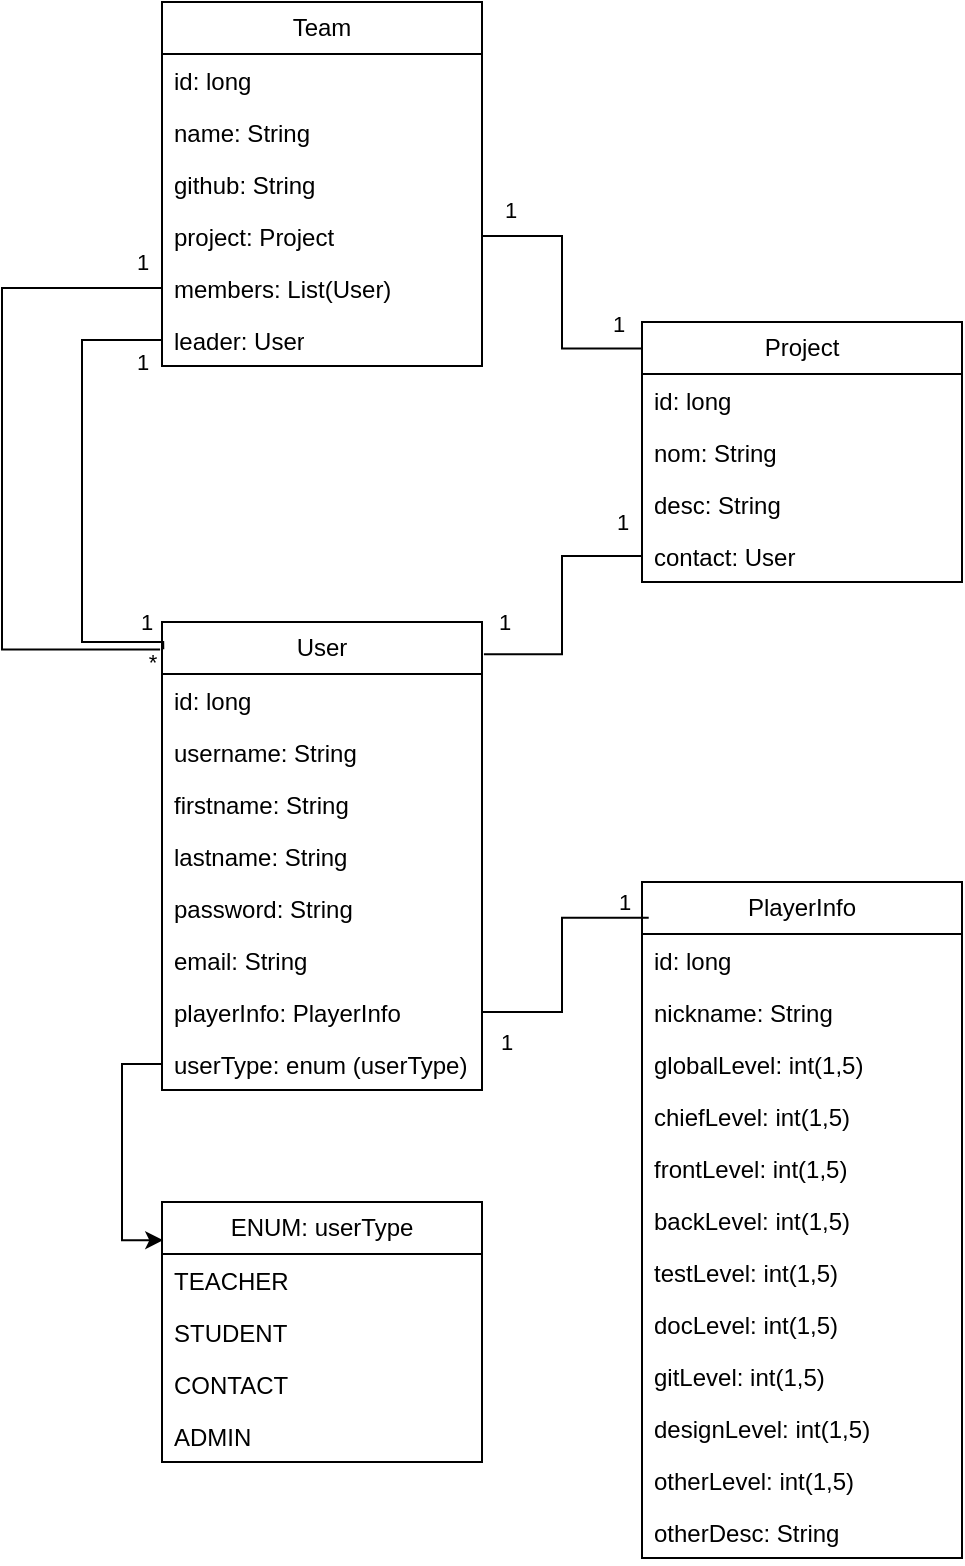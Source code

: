 <mxfile version="22.0.3" type="device">
  <diagram name="Page-1" id="gFj31YFt46eiz-XHyFsV">
    <mxGraphModel dx="400" dy="518" grid="1" gridSize="10" guides="1" tooltips="1" connect="1" arrows="1" fold="1" page="1" pageScale="1" pageWidth="1169" pageHeight="827" math="0" shadow="0">
      <root>
        <mxCell id="0" />
        <mxCell id="1" parent="0" />
        <mxCell id="IkF-GOReZKBRoiYHd8LH-1" value="User" style="swimlane;fontStyle=0;childLayout=stackLayout;horizontal=1;startSize=26;fillColor=none;horizontalStack=0;resizeParent=1;resizeParentMax=0;resizeLast=0;collapsible=1;marginBottom=0;whiteSpace=wrap;html=1;" parent="1" vertex="1">
          <mxGeometry x="424" y="335" width="160" height="234" as="geometry">
            <mxRectangle x="90" y="60" width="90" height="30" as="alternateBounds" />
          </mxGeometry>
        </mxCell>
        <mxCell id="IkF-GOReZKBRoiYHd8LH-2" value="id: long" style="text;strokeColor=none;fillColor=none;align=left;verticalAlign=top;spacingLeft=4;spacingRight=4;overflow=hidden;rotatable=0;points=[[0,0.5],[1,0.5]];portConstraint=eastwest;whiteSpace=wrap;html=1;" parent="IkF-GOReZKBRoiYHd8LH-1" vertex="1">
          <mxGeometry y="26" width="160" height="26" as="geometry" />
        </mxCell>
        <mxCell id="IkF-GOReZKBRoiYHd8LH-3" value="username: String" style="text;strokeColor=none;fillColor=none;align=left;verticalAlign=top;spacingLeft=4;spacingRight=4;overflow=hidden;rotatable=0;points=[[0,0.5],[1,0.5]];portConstraint=eastwest;whiteSpace=wrap;html=1;" parent="IkF-GOReZKBRoiYHd8LH-1" vertex="1">
          <mxGeometry y="52" width="160" height="26" as="geometry" />
        </mxCell>
        <mxCell id="IkF-GOReZKBRoiYHd8LH-4" value="firstname: String" style="text;strokeColor=none;fillColor=none;align=left;verticalAlign=top;spacingLeft=4;spacingRight=4;overflow=hidden;rotatable=0;points=[[0,0.5],[1,0.5]];portConstraint=eastwest;whiteSpace=wrap;html=1;" parent="IkF-GOReZKBRoiYHd8LH-1" vertex="1">
          <mxGeometry y="78" width="160" height="26" as="geometry" />
        </mxCell>
        <mxCell id="IkF-GOReZKBRoiYHd8LH-8" value="lastname: String" style="text;strokeColor=none;fillColor=none;align=left;verticalAlign=top;spacingLeft=4;spacingRight=4;overflow=hidden;rotatable=0;points=[[0,0.5],[1,0.5]];portConstraint=eastwest;whiteSpace=wrap;html=1;" parent="IkF-GOReZKBRoiYHd8LH-1" vertex="1">
          <mxGeometry y="104" width="160" height="26" as="geometry" />
        </mxCell>
        <mxCell id="IkF-GOReZKBRoiYHd8LH-5" value="password: String" style="text;strokeColor=none;fillColor=none;align=left;verticalAlign=top;spacingLeft=4;spacingRight=4;overflow=hidden;rotatable=0;points=[[0,0.5],[1,0.5]];portConstraint=eastwest;whiteSpace=wrap;html=1;" parent="IkF-GOReZKBRoiYHd8LH-1" vertex="1">
          <mxGeometry y="130" width="160" height="26" as="geometry" />
        </mxCell>
        <mxCell id="IkF-GOReZKBRoiYHd8LH-7" value="email: String" style="text;strokeColor=none;fillColor=none;align=left;verticalAlign=top;spacingLeft=4;spacingRight=4;overflow=hidden;rotatable=0;points=[[0,0.5],[1,0.5]];portConstraint=eastwest;whiteSpace=wrap;html=1;" parent="IkF-GOReZKBRoiYHd8LH-1" vertex="1">
          <mxGeometry y="156" width="160" height="26" as="geometry" />
        </mxCell>
        <mxCell id="IkF-GOReZKBRoiYHd8LH-6" value="playerInfo: PlayerInfo" style="text;strokeColor=none;fillColor=none;align=left;verticalAlign=top;spacingLeft=4;spacingRight=4;overflow=hidden;rotatable=0;points=[[0,0.5],[1,0.5]];portConstraint=eastwest;whiteSpace=wrap;html=1;" parent="IkF-GOReZKBRoiYHd8LH-1" vertex="1">
          <mxGeometry y="182" width="160" height="26" as="geometry" />
        </mxCell>
        <mxCell id="IkF-GOReZKBRoiYHd8LH-47" value="userType: enum (userType)" style="text;strokeColor=none;fillColor=none;align=left;verticalAlign=top;spacingLeft=4;spacingRight=4;overflow=hidden;rotatable=0;points=[[0,0.5],[1,0.5]];portConstraint=eastwest;whiteSpace=wrap;html=1;" parent="IkF-GOReZKBRoiYHd8LH-1" vertex="1">
          <mxGeometry y="208" width="160" height="26" as="geometry" />
        </mxCell>
        <mxCell id="IkF-GOReZKBRoiYHd8LH-18" value="PlayerInfo" style="swimlane;fontStyle=0;childLayout=stackLayout;horizontal=1;startSize=26;fillColor=none;horizontalStack=0;resizeParent=1;resizeParentMax=0;resizeLast=0;collapsible=1;marginBottom=0;whiteSpace=wrap;html=1;" parent="1" vertex="1">
          <mxGeometry x="664" y="465" width="160" height="338" as="geometry">
            <mxRectangle x="90" y="60" width="90" height="30" as="alternateBounds" />
          </mxGeometry>
        </mxCell>
        <mxCell id="IkF-GOReZKBRoiYHd8LH-19" value="id: long" style="text;strokeColor=none;fillColor=none;align=left;verticalAlign=top;spacingLeft=4;spacingRight=4;overflow=hidden;rotatable=0;points=[[0,0.5],[1,0.5]];portConstraint=eastwest;whiteSpace=wrap;html=1;" parent="IkF-GOReZKBRoiYHd8LH-18" vertex="1">
          <mxGeometry y="26" width="160" height="26" as="geometry" />
        </mxCell>
        <mxCell id="IkF-GOReZKBRoiYHd8LH-20" value="nickname: String" style="text;strokeColor=none;fillColor=none;align=left;verticalAlign=top;spacingLeft=4;spacingRight=4;overflow=hidden;rotatable=0;points=[[0,0.5],[1,0.5]];portConstraint=eastwest;whiteSpace=wrap;html=1;" parent="IkF-GOReZKBRoiYHd8LH-18" vertex="1">
          <mxGeometry y="52" width="160" height="26" as="geometry" />
        </mxCell>
        <mxCell id="IkF-GOReZKBRoiYHd8LH-21" value="globalLevel: int(1,5)" style="text;strokeColor=none;fillColor=none;align=left;verticalAlign=top;spacingLeft=4;spacingRight=4;overflow=hidden;rotatable=0;points=[[0,0.5],[1,0.5]];portConstraint=eastwest;whiteSpace=wrap;html=1;" parent="IkF-GOReZKBRoiYHd8LH-18" vertex="1">
          <mxGeometry y="78" width="160" height="26" as="geometry" />
        </mxCell>
        <mxCell id="IkF-GOReZKBRoiYHd8LH-22" value="chiefLevel: int(1,5)" style="text;strokeColor=none;fillColor=none;align=left;verticalAlign=top;spacingLeft=4;spacingRight=4;overflow=hidden;rotatable=0;points=[[0,0.5],[1,0.5]];portConstraint=eastwest;whiteSpace=wrap;html=1;" parent="IkF-GOReZKBRoiYHd8LH-18" vertex="1">
          <mxGeometry y="104" width="160" height="26" as="geometry" />
        </mxCell>
        <mxCell id="IkF-GOReZKBRoiYHd8LH-23" value="frontLevel: int(1,5)" style="text;strokeColor=none;fillColor=none;align=left;verticalAlign=top;spacingLeft=4;spacingRight=4;overflow=hidden;rotatable=0;points=[[0,0.5],[1,0.5]];portConstraint=eastwest;whiteSpace=wrap;html=1;" parent="IkF-GOReZKBRoiYHd8LH-18" vertex="1">
          <mxGeometry y="130" width="160" height="26" as="geometry" />
        </mxCell>
        <mxCell id="IkF-GOReZKBRoiYHd8LH-24" value="backLevel: int(1,5)" style="text;strokeColor=none;fillColor=none;align=left;verticalAlign=top;spacingLeft=4;spacingRight=4;overflow=hidden;rotatable=0;points=[[0,0.5],[1,0.5]];portConstraint=eastwest;whiteSpace=wrap;html=1;" parent="IkF-GOReZKBRoiYHd8LH-18" vertex="1">
          <mxGeometry y="156" width="160" height="26" as="geometry" />
        </mxCell>
        <mxCell id="IkF-GOReZKBRoiYHd8LH-30" value="testLevel: int(1,5)" style="text;strokeColor=none;fillColor=none;align=left;verticalAlign=top;spacingLeft=4;spacingRight=4;overflow=hidden;rotatable=0;points=[[0,0.5],[1,0.5]];portConstraint=eastwest;whiteSpace=wrap;html=1;" parent="IkF-GOReZKBRoiYHd8LH-18" vertex="1">
          <mxGeometry y="182" width="160" height="26" as="geometry" />
        </mxCell>
        <mxCell id="IkF-GOReZKBRoiYHd8LH-31" value="docLevel: int(1,5)" style="text;strokeColor=none;fillColor=none;align=left;verticalAlign=top;spacingLeft=4;spacingRight=4;overflow=hidden;rotatable=0;points=[[0,0.5],[1,0.5]];portConstraint=eastwest;whiteSpace=wrap;html=1;" parent="IkF-GOReZKBRoiYHd8LH-18" vertex="1">
          <mxGeometry y="208" width="160" height="26" as="geometry" />
        </mxCell>
        <mxCell id="IkF-GOReZKBRoiYHd8LH-25" value="gitLevel: int(1,5)" style="text;strokeColor=none;fillColor=none;align=left;verticalAlign=top;spacingLeft=4;spacingRight=4;overflow=hidden;rotatable=0;points=[[0,0.5],[1,0.5]];portConstraint=eastwest;whiteSpace=wrap;html=1;" parent="IkF-GOReZKBRoiYHd8LH-18" vertex="1">
          <mxGeometry y="234" width="160" height="26" as="geometry" />
        </mxCell>
        <mxCell id="IkF-GOReZKBRoiYHd8LH-32" value="designLevel: int(1,5)" style="text;strokeColor=none;fillColor=none;align=left;verticalAlign=top;spacingLeft=4;spacingRight=4;overflow=hidden;rotatable=0;points=[[0,0.5],[1,0.5]];portConstraint=eastwest;whiteSpace=wrap;html=1;" parent="IkF-GOReZKBRoiYHd8LH-18" vertex="1">
          <mxGeometry y="260" width="160" height="26" as="geometry" />
        </mxCell>
        <mxCell id="IkF-GOReZKBRoiYHd8LH-34" value="otherLevel: int(1,5)" style="text;strokeColor=none;fillColor=none;align=left;verticalAlign=top;spacingLeft=4;spacingRight=4;overflow=hidden;rotatable=0;points=[[0,0.5],[1,0.5]];portConstraint=eastwest;whiteSpace=wrap;html=1;" parent="IkF-GOReZKBRoiYHd8LH-18" vertex="1">
          <mxGeometry y="286" width="160" height="26" as="geometry" />
        </mxCell>
        <mxCell id="IkF-GOReZKBRoiYHd8LH-33" value="otherDesc: String" style="text;strokeColor=none;fillColor=none;align=left;verticalAlign=top;spacingLeft=4;spacingRight=4;overflow=hidden;rotatable=0;points=[[0,0.5],[1,0.5]];portConstraint=eastwest;whiteSpace=wrap;html=1;" parent="IkF-GOReZKBRoiYHd8LH-18" vertex="1">
          <mxGeometry y="312" width="160" height="26" as="geometry" />
        </mxCell>
        <mxCell id="IkF-GOReZKBRoiYHd8LH-36" style="edgeStyle=orthogonalEdgeStyle;rounded=0;orthogonalLoop=1;jettySize=auto;html=1;entryX=0.021;entryY=0.053;entryDx=0;entryDy=0;entryPerimeter=0;endArrow=none;endFill=0;" parent="1" source="IkF-GOReZKBRoiYHd8LH-6" target="IkF-GOReZKBRoiYHd8LH-18" edge="1">
          <mxGeometry relative="1" as="geometry" />
        </mxCell>
        <mxCell id="pRIP-gyhZdk424nX0Uas-22" value="1" style="edgeLabel;html=1;align=center;verticalAlign=middle;resizable=0;points=[];" vertex="1" connectable="0" parent="IkF-GOReZKBRoiYHd8LH-36">
          <mxGeometry x="0.706" y="4" relative="1" as="geometry">
            <mxPoint x="6" y="-4" as="offset" />
          </mxGeometry>
        </mxCell>
        <mxCell id="pRIP-gyhZdk424nX0Uas-23" value="1" style="edgeLabel;html=1;align=center;verticalAlign=middle;resizable=0;points=[];" vertex="1" connectable="0" parent="IkF-GOReZKBRoiYHd8LH-36">
          <mxGeometry x="-0.82" relative="1" as="geometry">
            <mxPoint y="15" as="offset" />
          </mxGeometry>
        </mxCell>
        <mxCell id="IkF-GOReZKBRoiYHd8LH-48" value="ENUM: userType" style="swimlane;fontStyle=0;childLayout=stackLayout;horizontal=1;startSize=26;fillColor=none;horizontalStack=0;resizeParent=1;resizeParentMax=0;resizeLast=0;collapsible=1;marginBottom=0;whiteSpace=wrap;html=1;" parent="1" vertex="1">
          <mxGeometry x="424" y="625" width="160" height="130" as="geometry">
            <mxRectangle x="90" y="60" width="90" height="30" as="alternateBounds" />
          </mxGeometry>
        </mxCell>
        <mxCell id="IkF-GOReZKBRoiYHd8LH-49" value="TEACHER" style="text;strokeColor=none;fillColor=none;align=left;verticalAlign=top;spacingLeft=4;spacingRight=4;overflow=hidden;rotatable=0;points=[[0,0.5],[1,0.5]];portConstraint=eastwest;whiteSpace=wrap;html=1;" parent="IkF-GOReZKBRoiYHd8LH-48" vertex="1">
          <mxGeometry y="26" width="160" height="26" as="geometry" />
        </mxCell>
        <mxCell id="IkF-GOReZKBRoiYHd8LH-50" value="STUDENT" style="text;strokeColor=none;fillColor=none;align=left;verticalAlign=top;spacingLeft=4;spacingRight=4;overflow=hidden;rotatable=0;points=[[0,0.5],[1,0.5]];portConstraint=eastwest;whiteSpace=wrap;html=1;" parent="IkF-GOReZKBRoiYHd8LH-48" vertex="1">
          <mxGeometry y="52" width="160" height="26" as="geometry" />
        </mxCell>
        <mxCell id="pRIP-gyhZdk424nX0Uas-24" value="CONTACT" style="text;strokeColor=none;fillColor=none;align=left;verticalAlign=top;spacingLeft=4;spacingRight=4;overflow=hidden;rotatable=0;points=[[0,0.5],[1,0.5]];portConstraint=eastwest;whiteSpace=wrap;html=1;" vertex="1" parent="IkF-GOReZKBRoiYHd8LH-48">
          <mxGeometry y="78" width="160" height="26" as="geometry" />
        </mxCell>
        <mxCell id="IkF-GOReZKBRoiYHd8LH-51" value="ADMIN" style="text;strokeColor=none;fillColor=none;align=left;verticalAlign=top;spacingLeft=4;spacingRight=4;overflow=hidden;rotatable=0;points=[[0,0.5],[1,0.5]];portConstraint=eastwest;whiteSpace=wrap;html=1;" parent="IkF-GOReZKBRoiYHd8LH-48" vertex="1">
          <mxGeometry y="104" width="160" height="26" as="geometry" />
        </mxCell>
        <mxCell id="IkF-GOReZKBRoiYHd8LH-60" style="edgeStyle=orthogonalEdgeStyle;rounded=0;orthogonalLoop=1;jettySize=auto;html=1;entryX=0.004;entryY=0.147;entryDx=0;entryDy=0;entryPerimeter=0;" parent="1" source="IkF-GOReZKBRoiYHd8LH-47" target="IkF-GOReZKBRoiYHd8LH-48" edge="1">
          <mxGeometry relative="1" as="geometry" />
        </mxCell>
        <mxCell id="IkF-GOReZKBRoiYHd8LH-61" value="Team" style="swimlane;fontStyle=0;childLayout=stackLayout;horizontal=1;startSize=26;fillColor=none;horizontalStack=0;resizeParent=1;resizeParentMax=0;resizeLast=0;collapsible=1;marginBottom=0;whiteSpace=wrap;html=1;" parent="1" vertex="1">
          <mxGeometry x="424" y="25" width="160" height="182" as="geometry">
            <mxRectangle x="90" y="60" width="90" height="30" as="alternateBounds" />
          </mxGeometry>
        </mxCell>
        <mxCell id="IkF-GOReZKBRoiYHd8LH-62" value="id: long" style="text;strokeColor=none;fillColor=none;align=left;verticalAlign=top;spacingLeft=4;spacingRight=4;overflow=hidden;rotatable=0;points=[[0,0.5],[1,0.5]];portConstraint=eastwest;whiteSpace=wrap;html=1;" parent="IkF-GOReZKBRoiYHd8LH-61" vertex="1">
          <mxGeometry y="26" width="160" height="26" as="geometry" />
        </mxCell>
        <mxCell id="IkF-GOReZKBRoiYHd8LH-65" value="name: String" style="text;strokeColor=none;fillColor=none;align=left;verticalAlign=top;spacingLeft=4;spacingRight=4;overflow=hidden;rotatable=0;points=[[0,0.5],[1,0.5]];portConstraint=eastwest;whiteSpace=wrap;html=1;" parent="IkF-GOReZKBRoiYHd8LH-61" vertex="1">
          <mxGeometry y="52" width="160" height="26" as="geometry" />
        </mxCell>
        <mxCell id="IkF-GOReZKBRoiYHd8LH-66" value="github: String" style="text;strokeColor=none;fillColor=none;align=left;verticalAlign=top;spacingLeft=4;spacingRight=4;overflow=hidden;rotatable=0;points=[[0,0.5],[1,0.5]];portConstraint=eastwest;whiteSpace=wrap;html=1;" parent="IkF-GOReZKBRoiYHd8LH-61" vertex="1">
          <mxGeometry y="78" width="160" height="26" as="geometry" />
        </mxCell>
        <mxCell id="IkF-GOReZKBRoiYHd8LH-67" value="project: Project" style="text;strokeColor=none;fillColor=none;align=left;verticalAlign=top;spacingLeft=4;spacingRight=4;overflow=hidden;rotatable=0;points=[[0,0.5],[1,0.5]];portConstraint=eastwest;whiteSpace=wrap;html=1;" parent="IkF-GOReZKBRoiYHd8LH-61" vertex="1">
          <mxGeometry y="104" width="160" height="26" as="geometry" />
        </mxCell>
        <mxCell id="IkF-GOReZKBRoiYHd8LH-64" value="members: List(User)" style="text;strokeColor=none;fillColor=none;align=left;verticalAlign=top;spacingLeft=4;spacingRight=4;overflow=hidden;rotatable=0;points=[[0,0.5],[1,0.5]];portConstraint=eastwest;whiteSpace=wrap;html=1;" parent="IkF-GOReZKBRoiYHd8LH-61" vertex="1">
          <mxGeometry y="130" width="160" height="26" as="geometry" />
        </mxCell>
        <mxCell id="pRIP-gyhZdk424nX0Uas-9" value="leader: User" style="text;strokeColor=none;fillColor=none;align=left;verticalAlign=top;spacingLeft=4;spacingRight=4;overflow=hidden;rotatable=0;points=[[0,0.5],[1,0.5]];portConstraint=eastwest;whiteSpace=wrap;html=1;" vertex="1" parent="IkF-GOReZKBRoiYHd8LH-61">
          <mxGeometry y="156" width="160" height="26" as="geometry" />
        </mxCell>
        <mxCell id="pRIP-gyhZdk424nX0Uas-1" value="Project" style="swimlane;fontStyle=0;childLayout=stackLayout;horizontal=1;startSize=26;fillColor=none;horizontalStack=0;resizeParent=1;resizeParentMax=0;resizeLast=0;collapsible=1;marginBottom=0;whiteSpace=wrap;html=1;" vertex="1" parent="1">
          <mxGeometry x="664" y="185" width="160" height="130" as="geometry" />
        </mxCell>
        <mxCell id="pRIP-gyhZdk424nX0Uas-2" value="id: long" style="text;strokeColor=none;fillColor=none;align=left;verticalAlign=top;spacingLeft=4;spacingRight=4;overflow=hidden;rotatable=0;points=[[0,0.5],[1,0.5]];portConstraint=eastwest;whiteSpace=wrap;html=1;" vertex="1" parent="pRIP-gyhZdk424nX0Uas-1">
          <mxGeometry y="26" width="160" height="26" as="geometry" />
        </mxCell>
        <mxCell id="pRIP-gyhZdk424nX0Uas-3" value="nom: String" style="text;strokeColor=none;fillColor=none;align=left;verticalAlign=top;spacingLeft=4;spacingRight=4;overflow=hidden;rotatable=0;points=[[0,0.5],[1,0.5]];portConstraint=eastwest;whiteSpace=wrap;html=1;" vertex="1" parent="pRIP-gyhZdk424nX0Uas-1">
          <mxGeometry y="52" width="160" height="26" as="geometry" />
        </mxCell>
        <mxCell id="pRIP-gyhZdk424nX0Uas-5" value="desc: String" style="text;strokeColor=none;fillColor=none;align=left;verticalAlign=top;spacingLeft=4;spacingRight=4;overflow=hidden;rotatable=0;points=[[0,0.5],[1,0.5]];portConstraint=eastwest;whiteSpace=wrap;html=1;" vertex="1" parent="pRIP-gyhZdk424nX0Uas-1">
          <mxGeometry y="78" width="160" height="26" as="geometry" />
        </mxCell>
        <mxCell id="pRIP-gyhZdk424nX0Uas-4" value="contact: User" style="text;strokeColor=none;fillColor=none;align=left;verticalAlign=top;spacingLeft=4;spacingRight=4;overflow=hidden;rotatable=0;points=[[0,0.5],[1,0.5]];portConstraint=eastwest;whiteSpace=wrap;html=1;" vertex="1" parent="pRIP-gyhZdk424nX0Uas-1">
          <mxGeometry y="104" width="160" height="26" as="geometry" />
        </mxCell>
        <mxCell id="pRIP-gyhZdk424nX0Uas-6" style="edgeStyle=orthogonalEdgeStyle;rounded=0;orthogonalLoop=1;jettySize=auto;html=1;entryX=1.006;entryY=0.069;entryDx=0;entryDy=0;entryPerimeter=0;endArrow=none;endFill=0;" edge="1" parent="1" source="pRIP-gyhZdk424nX0Uas-4" target="IkF-GOReZKBRoiYHd8LH-1">
          <mxGeometry relative="1" as="geometry" />
        </mxCell>
        <mxCell id="pRIP-gyhZdk424nX0Uas-20" value="1" style="edgeLabel;html=1;align=center;verticalAlign=middle;resizable=0;points=[];" vertex="1" connectable="0" parent="pRIP-gyhZdk424nX0Uas-6">
          <mxGeometry x="0.846" y="-2" relative="1" as="geometry">
            <mxPoint y="-14" as="offset" />
          </mxGeometry>
        </mxCell>
        <mxCell id="pRIP-gyhZdk424nX0Uas-21" value="1" style="edgeLabel;html=1;align=center;verticalAlign=middle;resizable=0;points=[];" vertex="1" connectable="0" parent="pRIP-gyhZdk424nX0Uas-6">
          <mxGeometry x="-0.84" y="-1" relative="1" as="geometry">
            <mxPoint y="-16" as="offset" />
          </mxGeometry>
        </mxCell>
        <mxCell id="pRIP-gyhZdk424nX0Uas-7" style="edgeStyle=orthogonalEdgeStyle;rounded=0;orthogonalLoop=1;jettySize=auto;html=1;entryX=0.003;entryY=0.102;entryDx=0;entryDy=0;entryPerimeter=0;endArrow=none;endFill=0;" edge="1" parent="1" source="IkF-GOReZKBRoiYHd8LH-67" target="pRIP-gyhZdk424nX0Uas-1">
          <mxGeometry relative="1" as="geometry" />
        </mxCell>
        <mxCell id="pRIP-gyhZdk424nX0Uas-16" value="1" style="edgeLabel;html=1;align=center;verticalAlign=middle;resizable=0;points=[];" vertex="1" connectable="0" parent="pRIP-gyhZdk424nX0Uas-7">
          <mxGeometry x="-0.798" y="1" relative="1" as="geometry">
            <mxPoint y="-12" as="offset" />
          </mxGeometry>
        </mxCell>
        <mxCell id="pRIP-gyhZdk424nX0Uas-17" value="1" style="edgeLabel;html=1;align=center;verticalAlign=middle;resizable=0;points=[];" vertex="1" connectable="0" parent="pRIP-gyhZdk424nX0Uas-7">
          <mxGeometry x="0.895" y="1" relative="1" as="geometry">
            <mxPoint x="-5" y="-12" as="offset" />
          </mxGeometry>
        </mxCell>
        <mxCell id="pRIP-gyhZdk424nX0Uas-8" style="edgeStyle=orthogonalEdgeStyle;rounded=0;orthogonalLoop=1;jettySize=auto;html=1;entryX=-0.006;entryY=0.059;entryDx=0;entryDy=0;entryPerimeter=0;endArrow=none;endFill=0;exitX=0;exitY=0.5;exitDx=0;exitDy=0;" edge="1" parent="1" source="IkF-GOReZKBRoiYHd8LH-64" target="IkF-GOReZKBRoiYHd8LH-1">
          <mxGeometry relative="1" as="geometry">
            <Array as="points">
              <mxPoint x="344" y="168" />
              <mxPoint x="344" y="349" />
            </Array>
          </mxGeometry>
        </mxCell>
        <mxCell id="pRIP-gyhZdk424nX0Uas-12" value="1" style="edgeLabel;html=1;align=center;verticalAlign=middle;resizable=0;points=[];" vertex="1" connectable="0" parent="pRIP-gyhZdk424nX0Uas-8">
          <mxGeometry x="-0.883" y="-3" relative="1" as="geometry">
            <mxPoint x="10" y="-10" as="offset" />
          </mxGeometry>
        </mxCell>
        <mxCell id="pRIP-gyhZdk424nX0Uas-13" value="*" style="edgeLabel;html=1;align=center;verticalAlign=middle;resizable=0;points=[];fontColor=default;labelBackgroundColor=none;" vertex="1" connectable="0" parent="pRIP-gyhZdk424nX0Uas-8">
          <mxGeometry x="0.627" y="1" relative="1" as="geometry">
            <mxPoint x="59" y="7" as="offset" />
          </mxGeometry>
        </mxCell>
        <mxCell id="pRIP-gyhZdk424nX0Uas-11" style="edgeStyle=orthogonalEdgeStyle;rounded=0;orthogonalLoop=1;jettySize=auto;html=1;entryX=0.004;entryY=0.058;entryDx=0;entryDy=0;entryPerimeter=0;endArrow=none;endFill=0;" edge="1" parent="1" source="pRIP-gyhZdk424nX0Uas-9" target="IkF-GOReZKBRoiYHd8LH-1">
          <mxGeometry relative="1" as="geometry">
            <Array as="points">
              <mxPoint x="384" y="194" />
              <mxPoint x="384" y="345" />
              <mxPoint x="425" y="345" />
            </Array>
          </mxGeometry>
        </mxCell>
        <mxCell id="pRIP-gyhZdk424nX0Uas-14" value="1" style="edgeLabel;html=1;align=center;verticalAlign=middle;resizable=0;points=[];" vertex="1" connectable="0" parent="pRIP-gyhZdk424nX0Uas-11">
          <mxGeometry x="0.897" relative="1" as="geometry">
            <mxPoint y="-10" as="offset" />
          </mxGeometry>
        </mxCell>
        <mxCell id="pRIP-gyhZdk424nX0Uas-15" value="1" style="edgeLabel;html=1;align=center;verticalAlign=middle;resizable=0;points=[];" vertex="1" connectable="0" parent="pRIP-gyhZdk424nX0Uas-11">
          <mxGeometry x="-0.949" y="2" relative="1" as="geometry">
            <mxPoint x="-4" y="9" as="offset" />
          </mxGeometry>
        </mxCell>
      </root>
    </mxGraphModel>
  </diagram>
</mxfile>

